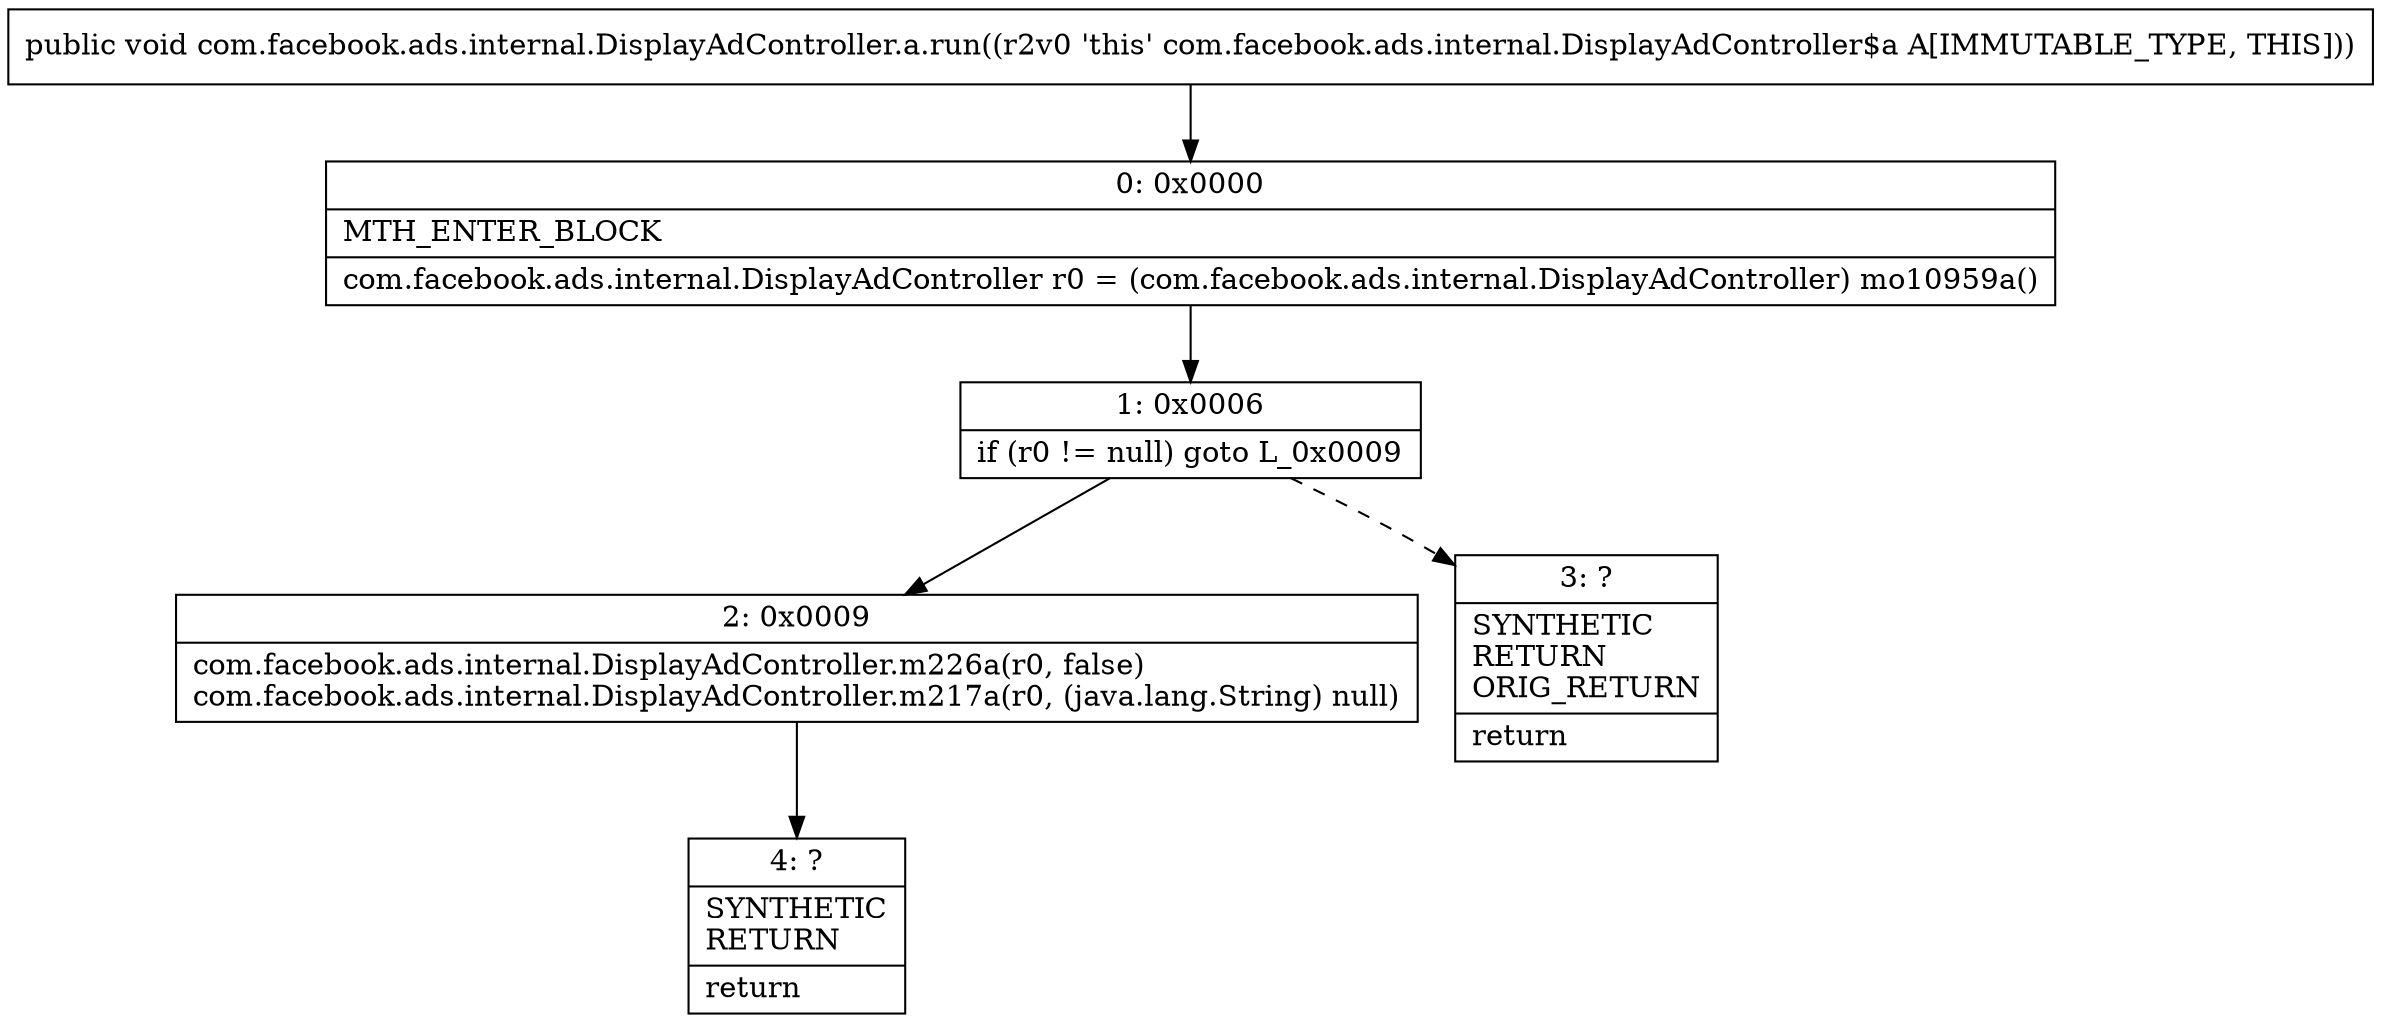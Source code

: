 digraph "CFG forcom.facebook.ads.internal.DisplayAdController.a.run()V" {
Node_0 [shape=record,label="{0\:\ 0x0000|MTH_ENTER_BLOCK\l|com.facebook.ads.internal.DisplayAdController r0 = (com.facebook.ads.internal.DisplayAdController) mo10959a()\l}"];
Node_1 [shape=record,label="{1\:\ 0x0006|if (r0 != null) goto L_0x0009\l}"];
Node_2 [shape=record,label="{2\:\ 0x0009|com.facebook.ads.internal.DisplayAdController.m226a(r0, false)\lcom.facebook.ads.internal.DisplayAdController.m217a(r0, (java.lang.String) null)\l}"];
Node_3 [shape=record,label="{3\:\ ?|SYNTHETIC\lRETURN\lORIG_RETURN\l|return\l}"];
Node_4 [shape=record,label="{4\:\ ?|SYNTHETIC\lRETURN\l|return\l}"];
MethodNode[shape=record,label="{public void com.facebook.ads.internal.DisplayAdController.a.run((r2v0 'this' com.facebook.ads.internal.DisplayAdController$a A[IMMUTABLE_TYPE, THIS])) }"];
MethodNode -> Node_0;
Node_0 -> Node_1;
Node_1 -> Node_2;
Node_1 -> Node_3[style=dashed];
Node_2 -> Node_4;
}


